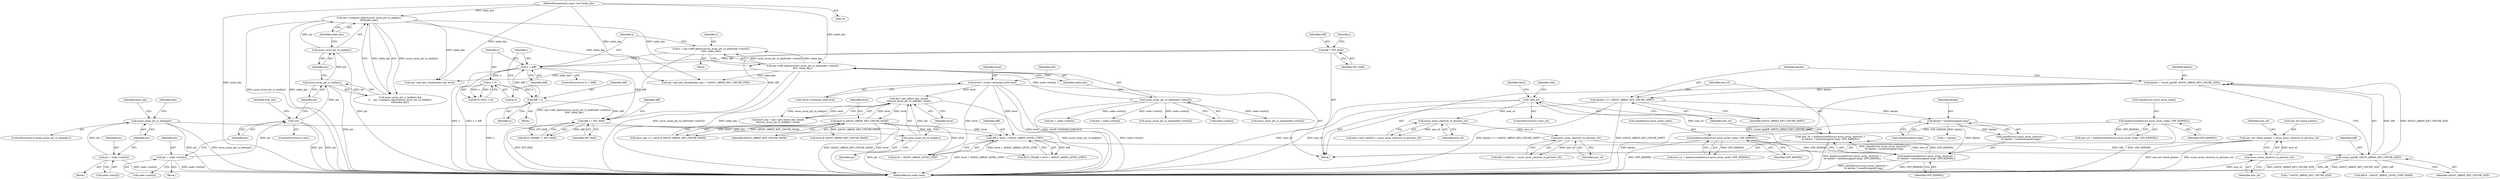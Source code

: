 digraph "0_linux_ea6789980fdaa610d7eb63602c746bf6ec70cd2b@pointer" {
"1000972" [label="(Call,new_n0->back_pointer = assoc_array_shortcut_to_ptr(new_s0))"];
"1000976" [label="(Call,assoc_array_shortcut_to_ptr(new_s0))"];
"1000950" [label="(Call,assoc_array_shortcut_to_ptr(new_s0))"];
"1000940" [label="(Call,assoc_array_shortcut_to_ptr(new_s0))"];
"1000930" [label="(Call,!new_s0)"];
"1000918" [label="(Call,new_s0 = kzalloc(sizeof(struct assoc_array_shortcut) +\n\t\t\t keylen * sizeof(unsigned long), GFP_KERNEL))"];
"1000920" [label="(Call,kzalloc(sizeof(struct assoc_array_shortcut) +\n\t\t\t keylen * sizeof(unsigned long), GFP_KERNEL))"];
"1000924" [label="(Call,keylen * sizeof(unsigned long))"];
"1000915" [label="(Call,keylen >>= ASSOC_ARRAY_KEY_CHUNK_SHIFT)"];
"1000910" [label="(Call,keylen = round_up(diff, ASSOC_ARRAY_KEY_CHUNK_SIZE))"];
"1000912" [label="(Call,round_up(diff, ASSOC_ARRAY_KEY_CHUNK_SIZE))"];
"1000905" [label="(Call,diff < level + ASSOC_ARRAY_LEVEL_STEP)"];
"1000901" [label="(Call,diff == INT_MAX)"];
"1000889" [label="(Call,x < diff)"];
"1000878" [label="(Call,x = ops->diff_objects(assoc_array_ptr_to_leaf(node->slots[i]),\n\t\t\t\t\t  index_key))"];
"1000880" [label="(Call,ops->diff_objects(assoc_array_ptr_to_leaf(node->slots[i]),\n\t\t\t\t\t  index_key))"];
"1000881" [label="(Call,assoc_array_ptr_to_leaf(node->slots[i]))"];
"1000202" [label="(Call,ops->compare_object(assoc_array_ptr_to_leaf(ptr),\n\t\t\t\t\tindex_key))"];
"1000203" [label="(Call,assoc_array_ptr_to_leaf(ptr))"];
"1000200" [label="(Call,assoc_array_ptr_is_leaf(ptr))"];
"1000191" [label="(Call,!ptr)"];
"1000183" [label="(Call,ptr = node->slots[i])"];
"1000119" [label="(MethodParameterIn,const void *index_key)"];
"1000864" [label="(Call,diff = INT_MAX)"];
"1000897" [label="(Call,diff = x)"];
"1000894" [label="(Call,x < 0)"];
"1000148" [label="(Call,level\t= result->terminal_node.level)"];
"1000345" [label="(Call,level & ASSOC_ARRAY_KEY_CHUNK_MASK)"];
"1000339" [label="(Call,ops->get_object_key_chunk(\n\t\t\tassoc_array_ptr_to_leaf(ptr), level))"];
"1000340" [label="(Call,assoc_array_ptr_to_leaf(ptr))"];
"1000323" [label="(Call,assoc_array_ptr_is_meta(ptr))"];
"1000315" [label="(Call,ptr = node->slots[i])"];
"1000283" [label="(Call,kzalloc(sizeof(struct assoc_array_node), GFP_KERNEL))"];
"1000264" [label="(Call,kzalloc(sizeof(struct assoc_array_node), GFP_KERNEL))"];
"1000919" [label="(Identifier,new_s0)"];
"1000977" [label="(Identifier,new_s0)"];
"1000182" [label="(Block,)"];
"1001065" [label="(Call,ptr = node->slots[i])"];
"1000315" [label="(Call,ptr = node->slots[i])"];
"1000930" [label="(Call,!new_s0)"];
"1000314" [label="(Block,)"];
"1000866" [label="(Identifier,INT_MAX)"];
"1001112" [label="(MethodReturn,static bool)"];
"1001094" [label="(Call,ops->get_key_chunk(index_key, level))"];
"1000920" [label="(Call,kzalloc(sizeof(struct assoc_array_shortcut) +\n\t\t\t keylen * sizeof(unsigned long), GFP_KERNEL))"];
"1000747" [label="(Call,ptr = node->slots[i])"];
"1000346" [label="(Identifier,level)"];
"1000950" [label="(Call,assoc_array_shortcut_to_ptr(new_s0))"];
"1000265" [label="(Call,sizeof(struct assoc_array_node))"];
"1000905" [label="(Call,diff < level + ASSOC_ARRAY_LEVEL_STEP)"];
"1000904" [label="(Call,BUG_ON(diff < level + ASSOC_ARRAY_LEVEL_STEP))"];
"1000195" [label="(Identifier,free_slot)"];
"1000976" [label="(Call,assoc_array_shortcut_to_ptr(new_s0))"];
"1000893" [label="(Call,BUG_ON(x < 0))"];
"1000906" [label="(Identifier,diff)"];
"1000887" [label="(Identifier,index_key)"];
"1000924" [label="(Call,keylen * sizeof(unsigned long))"];
"1000897" [label="(Call,diff = x)"];
"1000942" [label="(Call,edit->set[0].to = assoc_array_shortcut_to_ptr(new_s0))"];
"1000929" [label="(ControlStructure,if (!new_s0))"];
"1000911" [label="(Identifier,keylen)"];
"1001036" [label="(Call,level & ASSOC_ARRAY_KEY_CHUNK_MASK)"];
"1000940" [label="(Call,assoc_array_shortcut_to_ptr(new_s0))"];
"1000205" [label="(Identifier,index_key)"];
"1000890" [label="(Identifier,x)"];
"1000323" [label="(Call,assoc_array_ptr_is_meta(ptr))"];
"1000340" [label="(Call,assoc_array_ptr_to_leaf(ptr))"];
"1000546" [label="(Call,assoc_array_ptr_is_meta(node->slots[i]))"];
"1000119" [label="(MethodParameterIn,const void *index_key)"];
"1000918" [label="(Call,new_s0 = kzalloc(sizeof(struct assoc_array_shortcut) +\n\t\t\t keylen * sizeof(unsigned long), GFP_KERNEL))"];
"1000876" [label="(Block,)"];
"1000200" [label="(Call,assoc_array_ptr_is_leaf(ptr))"];
"1000264" [label="(Call,kzalloc(sizeof(struct assoc_array_node), GFP_KERNEL))"];
"1000341" [label="(Identifier,ptr)"];
"1000917" [label="(Identifier,ASSOC_ARRAY_KEY_CHUNK_SHIFT)"];
"1000925" [label="(Identifier,keylen)"];
"1000869" [label="(Identifier,i)"];
"1000149" [label="(Identifier,level)"];
"1000933" [label="(Identifier,false)"];
"1000192" [label="(Identifier,ptr)"];
"1000343" [label="(Call,base_seg >>= level & ASSOC_ARRAY_KEY_CHUNK_MASK)"];
"1000910" [label="(Call,keylen = round_up(diff, ASSOC_ARRAY_KEY_CHUNK_SIZE))"];
"1000889" [label="(Call,x < diff)"];
"1000941" [label="(Identifier,new_s0)"];
"1000926" [label="(Call,sizeof(unsigned long))"];
"1000914" [label="(Identifier,ASSOC_ARRAY_KEY_CHUNK_SIZE)"];
"1000894" [label="(Call,x < 0)"];
"1000901" [label="(Call,diff == INT_MAX)"];
"1000973" [label="(Call,new_n0->back_pointer)"];
"1000891" [label="(Identifier,diff)"];
"1000345" [label="(Call,level & ASSOC_ARRAY_KEY_CHUNK_MASK)"];
"1000281" [label="(Call,new_n1 = kzalloc(sizeof(struct assoc_array_node), GFP_KERNEL))"];
"1000934" [label="(Call,edit->new_meta[2] = assoc_array_shortcut_to_ptr(new_s0))"];
"1000204" [label="(Identifier,ptr)"];
"1000880" [label="(Call,ops->diff_objects(assoc_array_ptr_to_leaf(node->slots[i]),\n\t\t\t\t\t  index_key))"];
"1000190" [label="(ControlStructure,if (!ptr))"];
"1000915" [label="(Call,keylen >>= ASSOC_ARRAY_KEY_CHUNK_SHIFT)"];
"1000875" [label="(Identifier,i)"];
"1000337" [label="(Call,base_seg = ops->get_object_key_chunk(\n\t\t\tassoc_array_ptr_to_leaf(ptr), level))"];
"1000902" [label="(Identifier,diff)"];
"1000148" [label="(Call,level\t= result->terminal_node.level)"];
"1000183" [label="(Call,ptr = node->slots[i])"];
"1000888" [label="(ControlStructure,if (x < diff))"];
"1000931" [label="(Identifier,new_s0)"];
"1000937" [label="(Identifier,edit)"];
"1000864" [label="(Call,diff = INT_MAX)"];
"1000347" [label="(Identifier,ASSOC_ARRAY_KEY_CHUNK_MASK)"];
"1000329" [label="(Identifier,edit)"];
"1000896" [label="(Literal,0)"];
"1000338" [label="(Identifier,base_seg)"];
"1000283" [label="(Call,kzalloc(sizeof(struct assoc_array_node), GFP_KERNEL))"];
"1000317" [label="(Call,node->slots[i])"];
"1000150" [label="(Call,result->terminal_node.level)"];
"1001027" [label="(Call,ops->get_key_chunk(index_key, i * ASSOC_ARRAY_KEY_CHUNK_SIZE))"];
"1000158" [label="(Identifier,edit)"];
"1000262" [label="(Call,new_n0 = kzalloc(sizeof(struct assoc_array_node), GFP_KERNEL))"];
"1000916" [label="(Identifier,keylen)"];
"1000912" [label="(Call,round_up(diff, ASSOC_ARRAY_KEY_CHUNK_SIZE))"];
"1000121" [label="(Block,)"];
"1000865" [label="(Identifier,diff)"];
"1000342" [label="(Identifier,level)"];
"1000324" [label="(Identifier,ptr)"];
"1000972" [label="(Call,new_n0->back_pointer = assoc_array_shortcut_to_ptr(new_s0))"];
"1000913" [label="(Identifier,diff)"];
"1000881" [label="(Call,assoc_array_ptr_to_leaf(node->slots[i]))"];
"1000316" [label="(Identifier,ptr)"];
"1000903" [label="(Identifier,INT_MAX)"];
"1000267" [label="(Identifier,GFP_KERNEL)"];
"1000191" [label="(Call,!ptr)"];
"1000900" [label="(Call,BUG_ON(diff == INT_MAX))"];
"1000284" [label="(Call,sizeof(struct assoc_array_node))"];
"1000286" [label="(Identifier,GFP_KERNEL)"];
"1000184" [label="(Identifier,ptr)"];
"1000898" [label="(Identifier,diff)"];
"1001029" [label="(Call,i * ASSOC_ARRAY_KEY_CHUNK_SIZE)"];
"1001001" [label="(Call,diff & ~ASSOC_ARRAY_LEVEL_STEP_MASK)"];
"1000203" [label="(Call,assoc_array_ptr_to_leaf(ptr))"];
"1000879" [label="(Identifier,x)"];
"1000892" [label="(Block,)"];
"1000951" [label="(Identifier,new_s0)"];
"1000907" [label="(Call,level + ASSOC_ARRAY_LEVEL_STEP)"];
"1000878" [label="(Call,x = ops->diff_objects(assoc_array_ptr_to_leaf(node->slots[i]),\n\t\t\t\t\t  index_key))"];
"1000895" [label="(Identifier,x)"];
"1000882" [label="(Call,node->slots[i])"];
"1000322" [label="(ControlStructure,if (assoc_array_ptr_is_meta(ptr)))"];
"1000202" [label="(Call,ops->compare_object(assoc_array_ptr_to_leaf(ptr),\n\t\t\t\t\tindex_key))"];
"1001016" [label="(Call,i < keylen)"];
"1000921" [label="(Call,sizeof(struct assoc_array_shortcut) +\n\t\t\t keylen * sizeof(unsigned long))"];
"1000201" [label="(Identifier,ptr)"];
"1000928" [label="(Identifier,GFP_KERNEL)"];
"1000339" [label="(Call,ops->get_object_key_chunk(\n\t\t\tassoc_array_ptr_to_leaf(ptr), level))"];
"1000185" [label="(Call,node->slots[i])"];
"1000199" [label="(Call,assoc_array_ptr_is_leaf(ptr) &&\n\t\t    ops->compare_object(assoc_array_ptr_to_leaf(ptr),\n\t\t\t\t\tindex_key))"];
"1000980" [label="(Identifier,new_n0)"];
"1000899" [label="(Identifier,x)"];
"1000605" [label="(Call,assoc_array_ptr_is_meta(node->slots[i]))"];
"1000972" -> "1000121"  [label="AST: "];
"1000972" -> "1000976"  [label="CFG: "];
"1000973" -> "1000972"  [label="AST: "];
"1000976" -> "1000972"  [label="AST: "];
"1000980" -> "1000972"  [label="CFG: "];
"1000972" -> "1001112"  [label="DDG: new_n0->back_pointer"];
"1000972" -> "1001112"  [label="DDG: assoc_array_shortcut_to_ptr(new_s0)"];
"1000976" -> "1000972"  [label="DDG: new_s0"];
"1000976" -> "1000977"  [label="CFG: "];
"1000977" -> "1000976"  [label="AST: "];
"1000976" -> "1001112"  [label="DDG: new_s0"];
"1000950" -> "1000976"  [label="DDG: new_s0"];
"1000950" -> "1000942"  [label="AST: "];
"1000950" -> "1000951"  [label="CFG: "];
"1000951" -> "1000950"  [label="AST: "];
"1000942" -> "1000950"  [label="CFG: "];
"1000950" -> "1000942"  [label="DDG: new_s0"];
"1000940" -> "1000950"  [label="DDG: new_s0"];
"1000940" -> "1000934"  [label="AST: "];
"1000940" -> "1000941"  [label="CFG: "];
"1000941" -> "1000940"  [label="AST: "];
"1000934" -> "1000940"  [label="CFG: "];
"1000940" -> "1000934"  [label="DDG: new_s0"];
"1000930" -> "1000940"  [label="DDG: new_s0"];
"1000930" -> "1000929"  [label="AST: "];
"1000930" -> "1000931"  [label="CFG: "];
"1000931" -> "1000930"  [label="AST: "];
"1000933" -> "1000930"  [label="CFG: "];
"1000937" -> "1000930"  [label="CFG: "];
"1000930" -> "1001112"  [label="DDG: !new_s0"];
"1000930" -> "1001112"  [label="DDG: new_s0"];
"1000918" -> "1000930"  [label="DDG: new_s0"];
"1000918" -> "1000121"  [label="AST: "];
"1000918" -> "1000920"  [label="CFG: "];
"1000919" -> "1000918"  [label="AST: "];
"1000920" -> "1000918"  [label="AST: "];
"1000931" -> "1000918"  [label="CFG: "];
"1000918" -> "1001112"  [label="DDG: kzalloc(sizeof(struct assoc_array_shortcut) +\n\t\t\t keylen * sizeof(unsigned long), GFP_KERNEL)"];
"1000920" -> "1000918"  [label="DDG: sizeof(struct assoc_array_shortcut) +\n\t\t\t keylen * sizeof(unsigned long)"];
"1000920" -> "1000918"  [label="DDG: GFP_KERNEL"];
"1000920" -> "1000928"  [label="CFG: "];
"1000921" -> "1000920"  [label="AST: "];
"1000928" -> "1000920"  [label="AST: "];
"1000920" -> "1001112"  [label="DDG: sizeof(struct assoc_array_shortcut) +\n\t\t\t keylen * sizeof(unsigned long)"];
"1000920" -> "1001112"  [label="DDG: GFP_KERNEL"];
"1000924" -> "1000920"  [label="DDG: keylen"];
"1000283" -> "1000920"  [label="DDG: GFP_KERNEL"];
"1000924" -> "1000921"  [label="AST: "];
"1000924" -> "1000926"  [label="CFG: "];
"1000925" -> "1000924"  [label="AST: "];
"1000926" -> "1000924"  [label="AST: "];
"1000921" -> "1000924"  [label="CFG: "];
"1000924" -> "1001112"  [label="DDG: keylen"];
"1000924" -> "1000921"  [label="DDG: keylen"];
"1000915" -> "1000924"  [label="DDG: keylen"];
"1000924" -> "1001016"  [label="DDG: keylen"];
"1000915" -> "1000121"  [label="AST: "];
"1000915" -> "1000917"  [label="CFG: "];
"1000916" -> "1000915"  [label="AST: "];
"1000917" -> "1000915"  [label="AST: "];
"1000919" -> "1000915"  [label="CFG: "];
"1000915" -> "1001112"  [label="DDG: keylen >>= ASSOC_ARRAY_KEY_CHUNK_SHIFT"];
"1000915" -> "1001112"  [label="DDG: ASSOC_ARRAY_KEY_CHUNK_SHIFT"];
"1000910" -> "1000915"  [label="DDG: keylen"];
"1000910" -> "1000121"  [label="AST: "];
"1000910" -> "1000912"  [label="CFG: "];
"1000911" -> "1000910"  [label="AST: "];
"1000912" -> "1000910"  [label="AST: "];
"1000916" -> "1000910"  [label="CFG: "];
"1000910" -> "1001112"  [label="DDG: round_up(diff, ASSOC_ARRAY_KEY_CHUNK_SIZE)"];
"1000912" -> "1000910"  [label="DDG: diff"];
"1000912" -> "1000910"  [label="DDG: ASSOC_ARRAY_KEY_CHUNK_SIZE"];
"1000912" -> "1000914"  [label="CFG: "];
"1000913" -> "1000912"  [label="AST: "];
"1000914" -> "1000912"  [label="AST: "];
"1000912" -> "1001112"  [label="DDG: ASSOC_ARRAY_KEY_CHUNK_SIZE"];
"1000912" -> "1001112"  [label="DDG: diff"];
"1000905" -> "1000912"  [label="DDG: diff"];
"1000912" -> "1001001"  [label="DDG: diff"];
"1000912" -> "1001029"  [label="DDG: ASSOC_ARRAY_KEY_CHUNK_SIZE"];
"1000905" -> "1000904"  [label="AST: "];
"1000905" -> "1000907"  [label="CFG: "];
"1000906" -> "1000905"  [label="AST: "];
"1000907" -> "1000905"  [label="AST: "];
"1000904" -> "1000905"  [label="CFG: "];
"1000905" -> "1001112"  [label="DDG: level + ASSOC_ARRAY_LEVEL_STEP"];
"1000905" -> "1000904"  [label="DDG: diff"];
"1000905" -> "1000904"  [label="DDG: level + ASSOC_ARRAY_LEVEL_STEP"];
"1000901" -> "1000905"  [label="DDG: diff"];
"1000148" -> "1000905"  [label="DDG: level"];
"1000345" -> "1000905"  [label="DDG: level"];
"1000901" -> "1000900"  [label="AST: "];
"1000901" -> "1000903"  [label="CFG: "];
"1000902" -> "1000901"  [label="AST: "];
"1000903" -> "1000901"  [label="AST: "];
"1000900" -> "1000901"  [label="CFG: "];
"1000901" -> "1001112"  [label="DDG: INT_MAX"];
"1000901" -> "1000900"  [label="DDG: diff"];
"1000901" -> "1000900"  [label="DDG: INT_MAX"];
"1000889" -> "1000901"  [label="DDG: diff"];
"1000864" -> "1000901"  [label="DDG: diff"];
"1000897" -> "1000901"  [label="DDG: diff"];
"1000889" -> "1000888"  [label="AST: "];
"1000889" -> "1000891"  [label="CFG: "];
"1000890" -> "1000889"  [label="AST: "];
"1000891" -> "1000889"  [label="AST: "];
"1000895" -> "1000889"  [label="CFG: "];
"1000875" -> "1000889"  [label="CFG: "];
"1000889" -> "1001112"  [label="DDG: x"];
"1000889" -> "1001112"  [label="DDG: x < diff"];
"1000878" -> "1000889"  [label="DDG: x"];
"1000864" -> "1000889"  [label="DDG: diff"];
"1000897" -> "1000889"  [label="DDG: diff"];
"1000889" -> "1000894"  [label="DDG: x"];
"1000878" -> "1000876"  [label="AST: "];
"1000878" -> "1000880"  [label="CFG: "];
"1000879" -> "1000878"  [label="AST: "];
"1000880" -> "1000878"  [label="AST: "];
"1000890" -> "1000878"  [label="CFG: "];
"1000878" -> "1001112"  [label="DDG: ops->diff_objects(assoc_array_ptr_to_leaf(node->slots[i]),\n\t\t\t\t\t  index_key)"];
"1000880" -> "1000878"  [label="DDG: assoc_array_ptr_to_leaf(node->slots[i])"];
"1000880" -> "1000878"  [label="DDG: index_key"];
"1000880" -> "1000887"  [label="CFG: "];
"1000881" -> "1000880"  [label="AST: "];
"1000887" -> "1000880"  [label="AST: "];
"1000880" -> "1001112"  [label="DDG: assoc_array_ptr_to_leaf(node->slots[i])"];
"1000880" -> "1001112"  [label="DDG: index_key"];
"1000881" -> "1000880"  [label="DDG: node->slots[i]"];
"1000202" -> "1000880"  [label="DDG: index_key"];
"1000119" -> "1000880"  [label="DDG: index_key"];
"1000880" -> "1001027"  [label="DDG: index_key"];
"1000880" -> "1001094"  [label="DDG: index_key"];
"1000881" -> "1000882"  [label="CFG: "];
"1000882" -> "1000881"  [label="AST: "];
"1000887" -> "1000881"  [label="CFG: "];
"1000881" -> "1001112"  [label="DDG: node->slots[i]"];
"1000881" -> "1000546"  [label="DDG: node->slots[i]"];
"1000881" -> "1000605"  [label="DDG: node->slots[i]"];
"1000881" -> "1000747"  [label="DDG: node->slots[i]"];
"1000881" -> "1001065"  [label="DDG: node->slots[i]"];
"1000202" -> "1000199"  [label="AST: "];
"1000202" -> "1000205"  [label="CFG: "];
"1000203" -> "1000202"  [label="AST: "];
"1000205" -> "1000202"  [label="AST: "];
"1000199" -> "1000202"  [label="CFG: "];
"1000202" -> "1001112"  [label="DDG: assoc_array_ptr_to_leaf(ptr)"];
"1000202" -> "1001112"  [label="DDG: index_key"];
"1000202" -> "1000199"  [label="DDG: assoc_array_ptr_to_leaf(ptr)"];
"1000202" -> "1000199"  [label="DDG: index_key"];
"1000203" -> "1000202"  [label="DDG: ptr"];
"1000119" -> "1000202"  [label="DDG: index_key"];
"1000202" -> "1001027"  [label="DDG: index_key"];
"1000202" -> "1001094"  [label="DDG: index_key"];
"1000203" -> "1000204"  [label="CFG: "];
"1000204" -> "1000203"  [label="AST: "];
"1000205" -> "1000203"  [label="CFG: "];
"1000203" -> "1001112"  [label="DDG: ptr"];
"1000200" -> "1000203"  [label="DDG: ptr"];
"1000200" -> "1000199"  [label="AST: "];
"1000200" -> "1000201"  [label="CFG: "];
"1000201" -> "1000200"  [label="AST: "];
"1000204" -> "1000200"  [label="CFG: "];
"1000199" -> "1000200"  [label="CFG: "];
"1000200" -> "1001112"  [label="DDG: ptr"];
"1000200" -> "1000199"  [label="DDG: ptr"];
"1000191" -> "1000200"  [label="DDG: ptr"];
"1000191" -> "1000190"  [label="AST: "];
"1000191" -> "1000192"  [label="CFG: "];
"1000192" -> "1000191"  [label="AST: "];
"1000195" -> "1000191"  [label="CFG: "];
"1000201" -> "1000191"  [label="CFG: "];
"1000191" -> "1001112"  [label="DDG: !ptr"];
"1000191" -> "1001112"  [label="DDG: ptr"];
"1000183" -> "1000191"  [label="DDG: ptr"];
"1000183" -> "1000182"  [label="AST: "];
"1000183" -> "1000185"  [label="CFG: "];
"1000184" -> "1000183"  [label="AST: "];
"1000185" -> "1000183"  [label="AST: "];
"1000192" -> "1000183"  [label="CFG: "];
"1000183" -> "1001112"  [label="DDG: node->slots[i]"];
"1000119" -> "1000116"  [label="AST: "];
"1000119" -> "1001112"  [label="DDG: index_key"];
"1000119" -> "1001027"  [label="DDG: index_key"];
"1000119" -> "1001094"  [label="DDG: index_key"];
"1000864" -> "1000121"  [label="AST: "];
"1000864" -> "1000866"  [label="CFG: "];
"1000865" -> "1000864"  [label="AST: "];
"1000866" -> "1000864"  [label="AST: "];
"1000869" -> "1000864"  [label="CFG: "];
"1000897" -> "1000892"  [label="AST: "];
"1000897" -> "1000899"  [label="CFG: "];
"1000898" -> "1000897"  [label="AST: "];
"1000899" -> "1000897"  [label="AST: "];
"1000875" -> "1000897"  [label="CFG: "];
"1000897" -> "1001112"  [label="DDG: x"];
"1000894" -> "1000897"  [label="DDG: x"];
"1000894" -> "1000893"  [label="AST: "];
"1000894" -> "1000896"  [label="CFG: "];
"1000895" -> "1000894"  [label="AST: "];
"1000896" -> "1000894"  [label="AST: "];
"1000893" -> "1000894"  [label="CFG: "];
"1000894" -> "1000893"  [label="DDG: x"];
"1000894" -> "1000893"  [label="DDG: 0"];
"1000148" -> "1000121"  [label="AST: "];
"1000148" -> "1000150"  [label="CFG: "];
"1000149" -> "1000148"  [label="AST: "];
"1000150" -> "1000148"  [label="AST: "];
"1000158" -> "1000148"  [label="CFG: "];
"1000148" -> "1001112"  [label="DDG: level"];
"1000148" -> "1001112"  [label="DDG: result->terminal_node.level"];
"1000148" -> "1000339"  [label="DDG: level"];
"1000148" -> "1000907"  [label="DDG: level"];
"1000345" -> "1000343"  [label="AST: "];
"1000345" -> "1000347"  [label="CFG: "];
"1000346" -> "1000345"  [label="AST: "];
"1000347" -> "1000345"  [label="AST: "];
"1000343" -> "1000345"  [label="CFG: "];
"1000345" -> "1001112"  [label="DDG: ASSOC_ARRAY_KEY_CHUNK_MASK"];
"1000345" -> "1001112"  [label="DDG: level"];
"1000345" -> "1000339"  [label="DDG: level"];
"1000345" -> "1000343"  [label="DDG: level"];
"1000345" -> "1000343"  [label="DDG: ASSOC_ARRAY_KEY_CHUNK_MASK"];
"1000339" -> "1000345"  [label="DDG: level"];
"1000345" -> "1000907"  [label="DDG: level"];
"1000345" -> "1001036"  [label="DDG: ASSOC_ARRAY_KEY_CHUNK_MASK"];
"1000339" -> "1000337"  [label="AST: "];
"1000339" -> "1000342"  [label="CFG: "];
"1000340" -> "1000339"  [label="AST: "];
"1000342" -> "1000339"  [label="AST: "];
"1000337" -> "1000339"  [label="CFG: "];
"1000339" -> "1001112"  [label="DDG: assoc_array_ptr_to_leaf(ptr)"];
"1000339" -> "1000337"  [label="DDG: assoc_array_ptr_to_leaf(ptr)"];
"1000339" -> "1000337"  [label="DDG: level"];
"1000340" -> "1000339"  [label="DDG: ptr"];
"1000340" -> "1000341"  [label="CFG: "];
"1000341" -> "1000340"  [label="AST: "];
"1000342" -> "1000340"  [label="CFG: "];
"1000340" -> "1001112"  [label="DDG: ptr"];
"1000323" -> "1000340"  [label="DDG: ptr"];
"1000323" -> "1000322"  [label="AST: "];
"1000323" -> "1000324"  [label="CFG: "];
"1000324" -> "1000323"  [label="AST: "];
"1000329" -> "1000323"  [label="CFG: "];
"1000338" -> "1000323"  [label="CFG: "];
"1000323" -> "1001112"  [label="DDG: ptr"];
"1000323" -> "1001112"  [label="DDG: assoc_array_ptr_is_meta(ptr)"];
"1000315" -> "1000323"  [label="DDG: ptr"];
"1000315" -> "1000314"  [label="AST: "];
"1000315" -> "1000317"  [label="CFG: "];
"1000316" -> "1000315"  [label="AST: "];
"1000317" -> "1000315"  [label="AST: "];
"1000324" -> "1000315"  [label="CFG: "];
"1000315" -> "1001112"  [label="DDG: node->slots[i]"];
"1000283" -> "1000281"  [label="AST: "];
"1000283" -> "1000286"  [label="CFG: "];
"1000284" -> "1000283"  [label="AST: "];
"1000286" -> "1000283"  [label="AST: "];
"1000281" -> "1000283"  [label="CFG: "];
"1000283" -> "1001112"  [label="DDG: GFP_KERNEL"];
"1000283" -> "1000281"  [label="DDG: GFP_KERNEL"];
"1000264" -> "1000283"  [label="DDG: GFP_KERNEL"];
"1000264" -> "1000262"  [label="AST: "];
"1000264" -> "1000267"  [label="CFG: "];
"1000265" -> "1000264"  [label="AST: "];
"1000267" -> "1000264"  [label="AST: "];
"1000262" -> "1000264"  [label="CFG: "];
"1000264" -> "1001112"  [label="DDG: GFP_KERNEL"];
"1000264" -> "1000262"  [label="DDG: GFP_KERNEL"];
}

